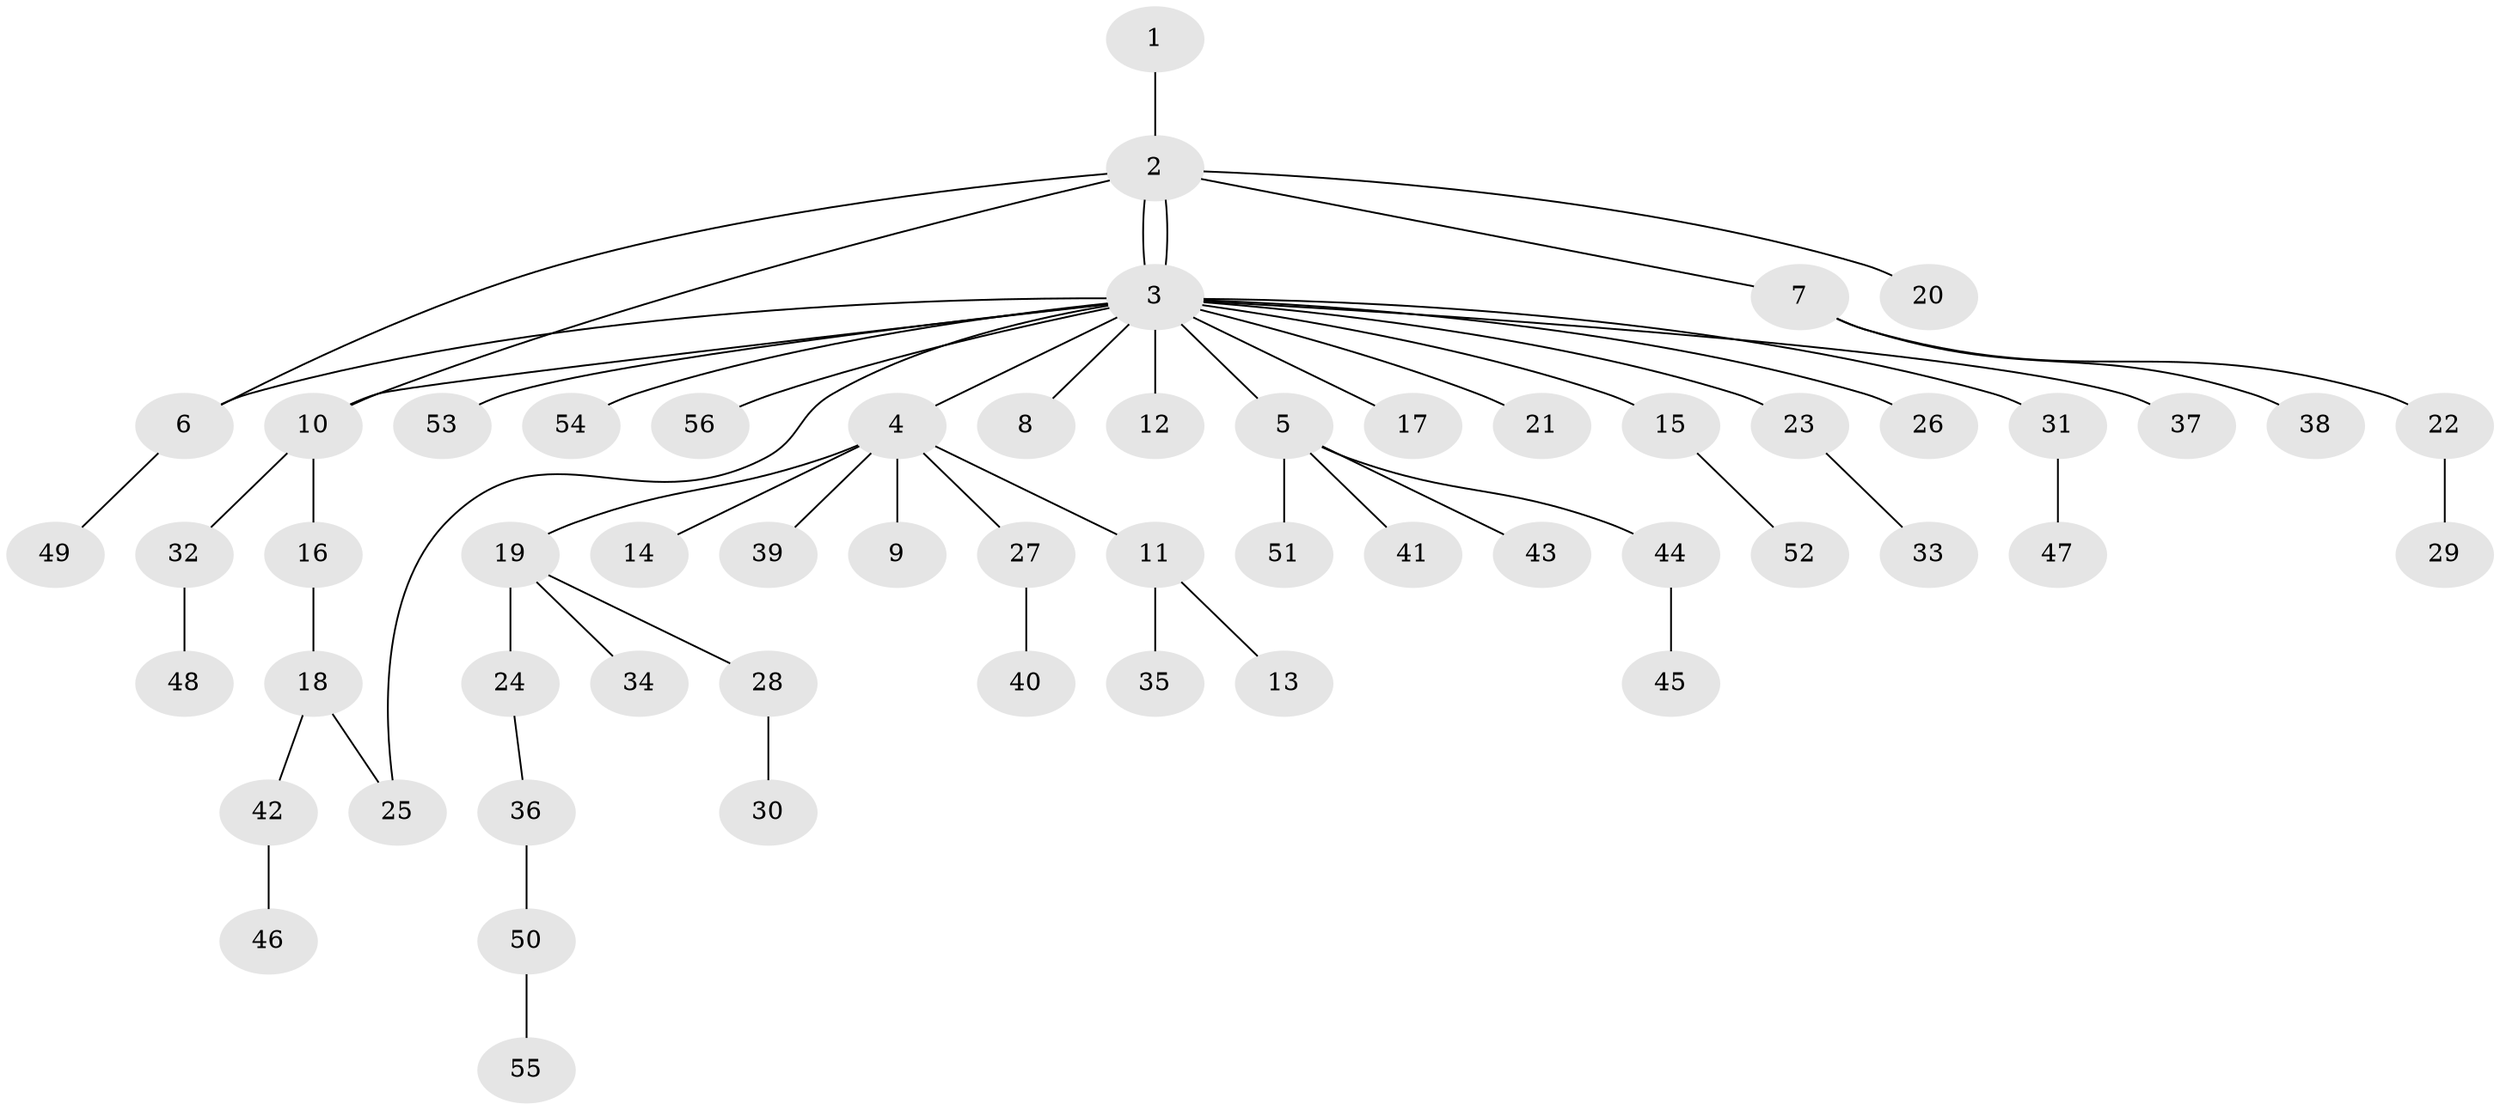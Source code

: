 // coarse degree distribution, {5: 0.04878048780487805, 23: 0.024390243902439025, 2: 0.17073170731707318, 1: 0.6829268292682927, 4: 0.04878048780487805, 3: 0.024390243902439025}
// Generated by graph-tools (version 1.1) at 2025/41/03/06/25 10:41:47]
// undirected, 56 vertices, 59 edges
graph export_dot {
graph [start="1"]
  node [color=gray90,style=filled];
  1;
  2;
  3;
  4;
  5;
  6;
  7;
  8;
  9;
  10;
  11;
  12;
  13;
  14;
  15;
  16;
  17;
  18;
  19;
  20;
  21;
  22;
  23;
  24;
  25;
  26;
  27;
  28;
  29;
  30;
  31;
  32;
  33;
  34;
  35;
  36;
  37;
  38;
  39;
  40;
  41;
  42;
  43;
  44;
  45;
  46;
  47;
  48;
  49;
  50;
  51;
  52;
  53;
  54;
  55;
  56;
  1 -- 2;
  2 -- 3;
  2 -- 3;
  2 -- 6;
  2 -- 7;
  2 -- 10;
  2 -- 20;
  3 -- 4;
  3 -- 5;
  3 -- 6;
  3 -- 8;
  3 -- 10;
  3 -- 12;
  3 -- 15;
  3 -- 17;
  3 -- 21;
  3 -- 23;
  3 -- 25;
  3 -- 26;
  3 -- 31;
  3 -- 37;
  3 -- 53;
  3 -- 54;
  3 -- 56;
  4 -- 9;
  4 -- 11;
  4 -- 14;
  4 -- 19;
  4 -- 27;
  4 -- 39;
  5 -- 41;
  5 -- 43;
  5 -- 44;
  5 -- 51;
  6 -- 49;
  7 -- 22;
  7 -- 38;
  10 -- 16;
  10 -- 32;
  11 -- 13;
  11 -- 35;
  15 -- 52;
  16 -- 18;
  18 -- 25;
  18 -- 42;
  19 -- 24;
  19 -- 28;
  19 -- 34;
  22 -- 29;
  23 -- 33;
  24 -- 36;
  27 -- 40;
  28 -- 30;
  31 -- 47;
  32 -- 48;
  36 -- 50;
  42 -- 46;
  44 -- 45;
  50 -- 55;
}
